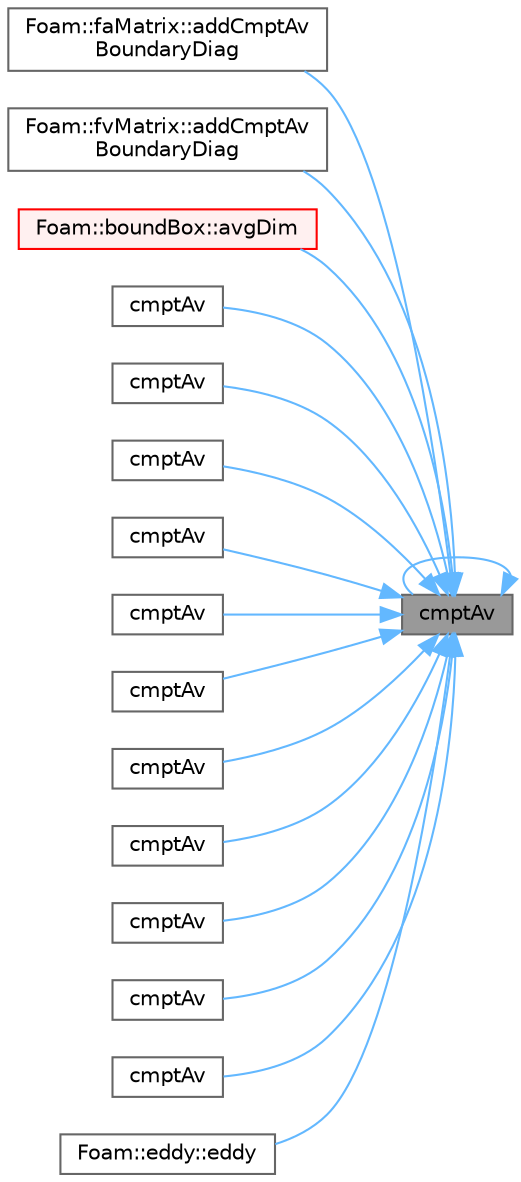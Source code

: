 digraph "cmptAv"
{
 // LATEX_PDF_SIZE
  bgcolor="transparent";
  edge [fontname=Helvetica,fontsize=10,labelfontname=Helvetica,labelfontsize=10];
  node [fontname=Helvetica,fontsize=10,shape=box,height=0.2,width=0.4];
  rankdir="RL";
  Node1 [id="Node000001",label="cmptAv",height=0.2,width=0.4,color="gray40", fillcolor="grey60", style="filled", fontcolor="black",tooltip=" "];
  Node1 -> Node2 [id="edge1_Node000001_Node000002",dir="back",color="steelblue1",style="solid",tooltip=" "];
  Node2 [id="Node000002",label="Foam::faMatrix::addCmptAv\lBoundaryDiag",height=0.2,width=0.4,color="grey40", fillcolor="white", style="filled",URL="$classFoam_1_1faMatrix.html#a86523b417c033a6ce51ec96db9afcc78",tooltip=" "];
  Node1 -> Node3 [id="edge2_Node000001_Node000003",dir="back",color="steelblue1",style="solid",tooltip=" "];
  Node3 [id="Node000003",label="Foam::fvMatrix::addCmptAv\lBoundaryDiag",height=0.2,width=0.4,color="grey40", fillcolor="white", style="filled",URL="$classFoam_1_1fvMatrix.html#a86523b417c033a6ce51ec96db9afcc78",tooltip=" "];
  Node1 -> Node4 [id="edge3_Node000001_Node000004",dir="back",color="steelblue1",style="solid",tooltip=" "];
  Node4 [id="Node000004",label="Foam::boundBox::avgDim",height=0.2,width=0.4,color="red", fillcolor="#FFF0F0", style="filled",URL="$classFoam_1_1boundBox.html#aa81159f5355f2f2a168c36632aafe1d0",tooltip=" "];
  Node1 -> Node1 [id="edge4_Node000001_Node000001",dir="back",color="steelblue1",style="solid",tooltip=" "];
  Node1 -> Node6 [id="edge5_Node000001_Node000006",dir="back",color="steelblue1",style="solid",tooltip=" "];
  Node6 [id="Node000006",label="cmptAv",height=0.2,width=0.4,color="grey40", fillcolor="white", style="filled",URL="$namespaceFoam.html#a1288b83e6d427c0bab1e324c88c1d1b2",tooltip=" "];
  Node1 -> Node7 [id="edge6_Node000001_Node000007",dir="back",color="steelblue1",style="solid",tooltip=" "];
  Node7 [id="Node000007",label="cmptAv",height=0.2,width=0.4,color="grey40", fillcolor="white", style="filled",URL="$namespaceFoam.html#ad0e388805f470d3ff07c7d6201213b4f",tooltip=" "];
  Node1 -> Node8 [id="edge7_Node000001_Node000008",dir="back",color="steelblue1",style="solid",tooltip=" "];
  Node8 [id="Node000008",label="cmptAv",height=0.2,width=0.4,color="grey40", fillcolor="white", style="filled",URL="$namespaceFoam.html#adf348c1ddee3922c159141a9f31054b9",tooltip=" "];
  Node1 -> Node9 [id="edge8_Node000001_Node000009",dir="back",color="steelblue1",style="solid",tooltip=" "];
  Node9 [id="Node000009",label="cmptAv",height=0.2,width=0.4,color="grey40", fillcolor="white", style="filled",URL="$namespaceFoam.html#ae93ab905f0c82d557e9f00d8520640f8",tooltip=" "];
  Node1 -> Node10 [id="edge9_Node000001_Node000010",dir="back",color="steelblue1",style="solid",tooltip=" "];
  Node10 [id="Node000010",label="cmptAv",height=0.2,width=0.4,color="grey40", fillcolor="white", style="filled",URL="$namespaceFoam.html#aa09808b9488e6627242c2f32f87c2298",tooltip=" "];
  Node1 -> Node11 [id="edge10_Node000001_Node000011",dir="back",color="steelblue1",style="solid",tooltip=" "];
  Node11 [id="Node000011",label="cmptAv",height=0.2,width=0.4,color="grey40", fillcolor="white", style="filled",URL="$namespaceFoam.html#a0d50bb2fda6026d42763952a4280b857",tooltip=" "];
  Node1 -> Node12 [id="edge11_Node000001_Node000012",dir="back",color="steelblue1",style="solid",tooltip=" "];
  Node12 [id="Node000012",label="cmptAv",height=0.2,width=0.4,color="grey40", fillcolor="white", style="filled",URL="$namespaceFoam.html#a17cbfb6c78e3a45b3acea62dc89f8da9",tooltip=" "];
  Node1 -> Node13 [id="edge12_Node000001_Node000013",dir="back",color="steelblue1",style="solid",tooltip=" "];
  Node13 [id="Node000013",label="cmptAv",height=0.2,width=0.4,color="grey40", fillcolor="white", style="filled",URL="$namespaceFoam.html#acb82702637b01dde981a5e284165d610",tooltip=" "];
  Node1 -> Node14 [id="edge13_Node000001_Node000014",dir="back",color="steelblue1",style="solid",tooltip=" "];
  Node14 [id="Node000014",label="cmptAv",height=0.2,width=0.4,color="grey40", fillcolor="white", style="filled",URL="$namespaceFoam.html#aa40c28e451aa995ea016411dcf654966",tooltip=" "];
  Node1 -> Node15 [id="edge14_Node000001_Node000015",dir="back",color="steelblue1",style="solid",tooltip=" "];
  Node15 [id="Node000015",label="cmptAv",height=0.2,width=0.4,color="grey40", fillcolor="white", style="filled",URL="$namespaceFoam.html#a6799642cd78c866b1cd6418a56f17cb1",tooltip=" "];
  Node1 -> Node16 [id="edge15_Node000001_Node000016",dir="back",color="steelblue1",style="solid",tooltip=" "];
  Node16 [id="Node000016",label="cmptAv",height=0.2,width=0.4,color="grey40", fillcolor="white", style="filled",URL="$namespaceFoam.html#af3a1c002964ceb482345d41ab106cc7e",tooltip=" "];
  Node1 -> Node17 [id="edge16_Node000001_Node000017",dir="back",color="steelblue1",style="solid",tooltip=" "];
  Node17 [id="Node000017",label="Foam::eddy::eddy",height=0.2,width=0.4,color="grey40", fillcolor="white", style="filled",URL="$classFoam_1_1eddy.html#af3933fbdbc015ecc51dc47f1f84db55e",tooltip=" "];
}

